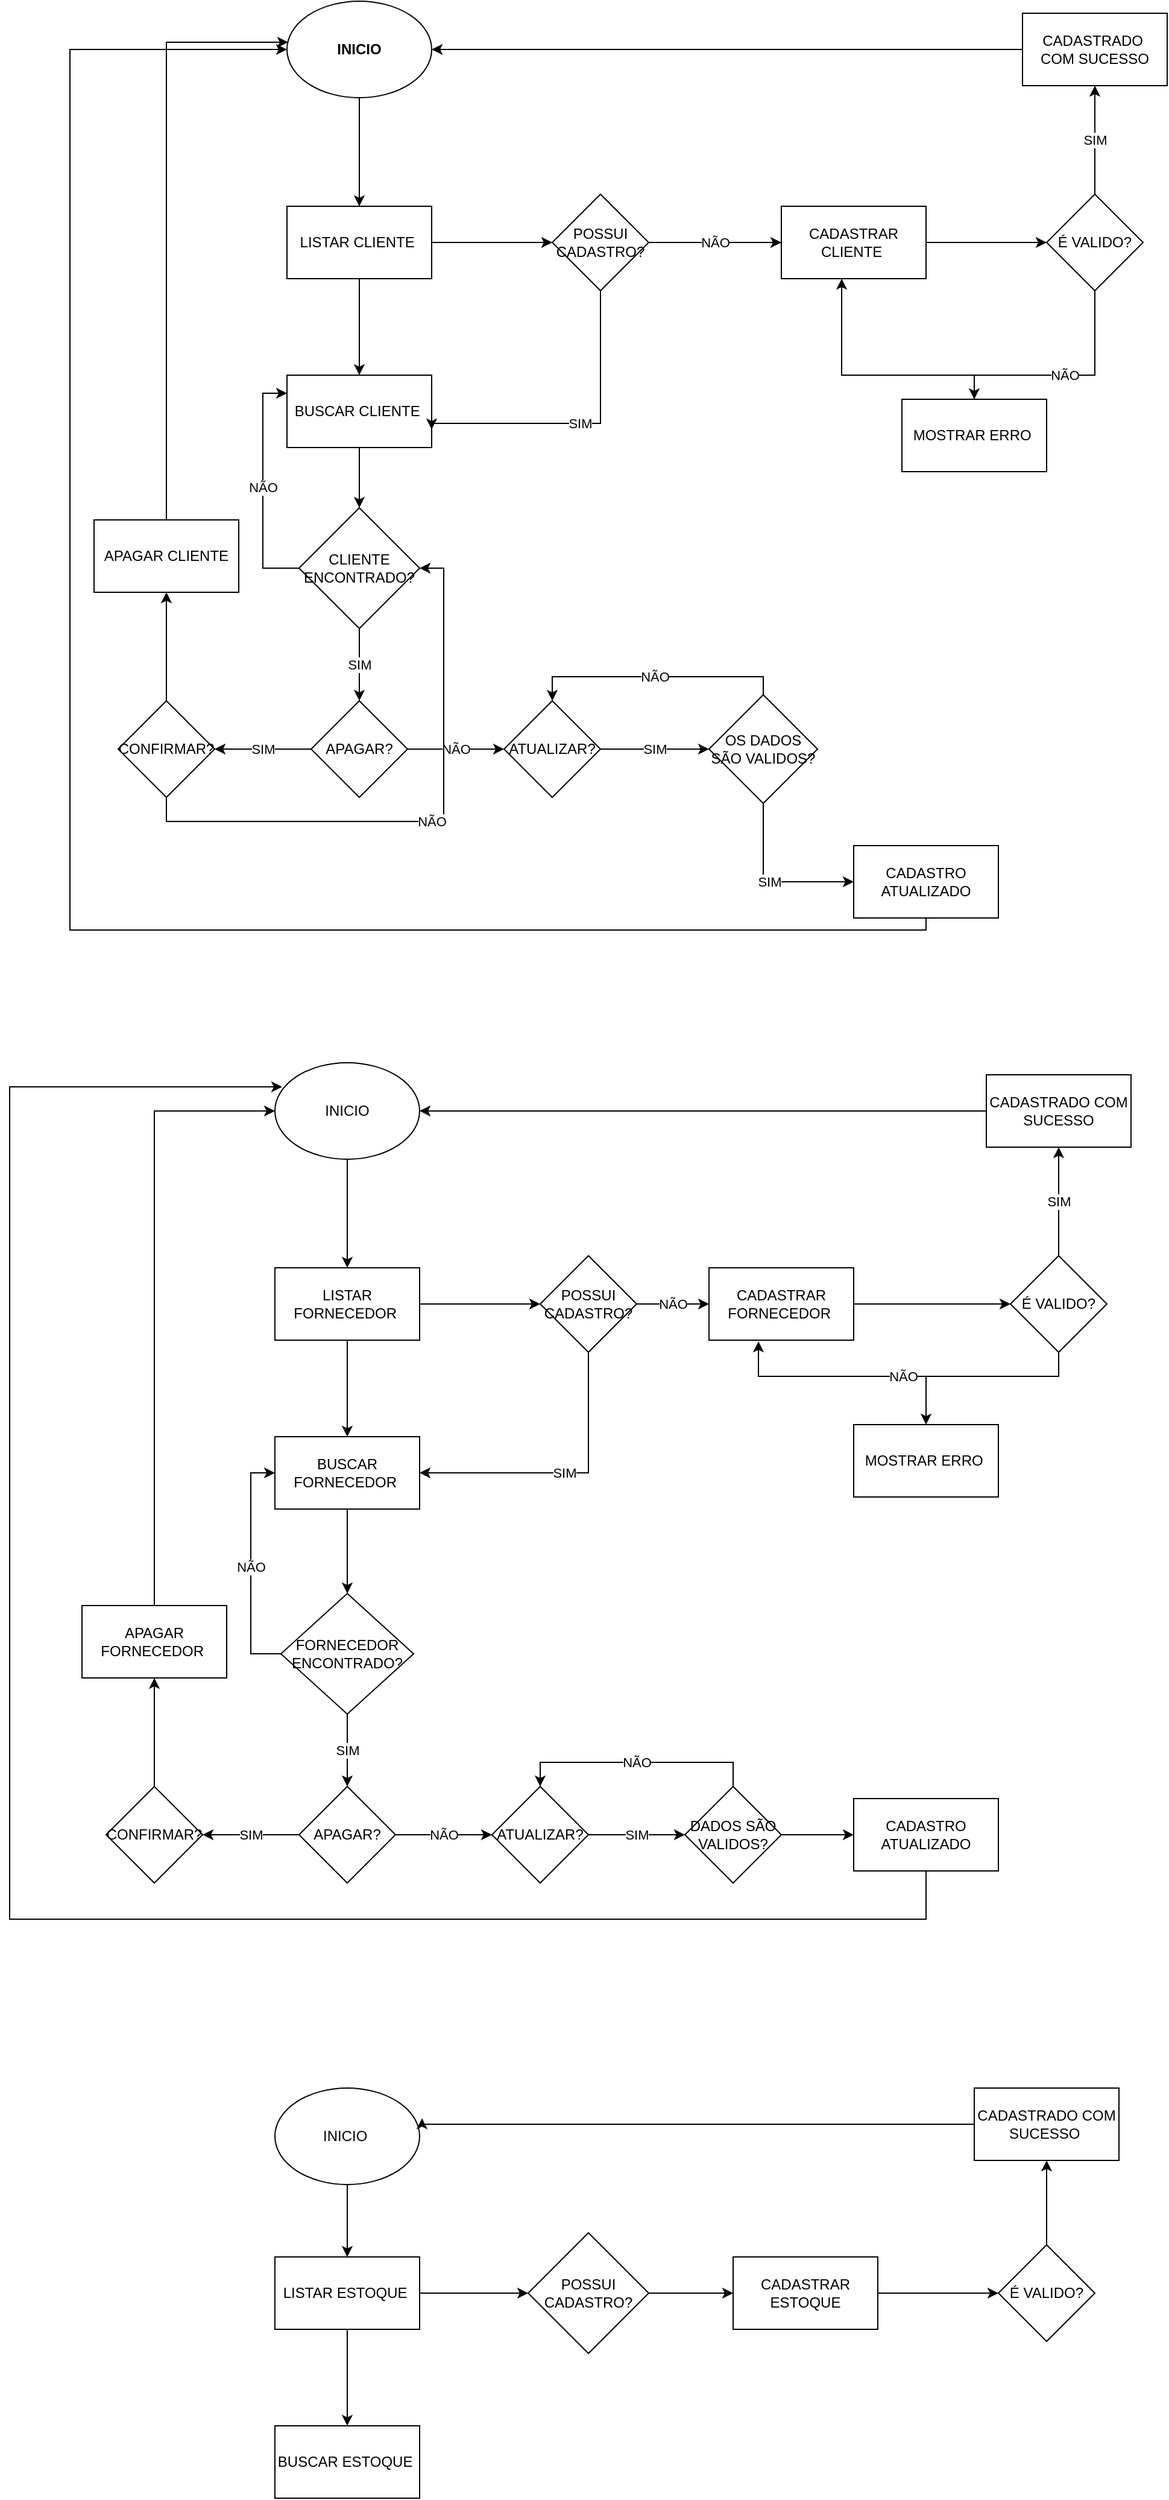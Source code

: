 <mxfile version="24.4.7" type="device">
  <diagram name="Página-1" id="-c2QyconOCnsrTDdFJ5u">
    <mxGraphModel dx="2261" dy="782" grid="1" gridSize="10" guides="1" tooltips="1" connect="1" arrows="1" fold="1" page="1" pageScale="1" pageWidth="827" pageHeight="1169" math="0" shadow="0">
      <root>
        <mxCell id="0" />
        <mxCell id="1" parent="0" />
        <mxCell id="rgNGae-GPq3PH6ZiQCpS-5" value="" style="edgeStyle=orthogonalEdgeStyle;rounded=0;orthogonalLoop=1;jettySize=auto;html=1;" parent="1" source="rgNGae-GPq3PH6ZiQCpS-1" target="rgNGae-GPq3PH6ZiQCpS-4" edge="1">
          <mxGeometry relative="1" as="geometry" />
        </mxCell>
        <mxCell id="rgNGae-GPq3PH6ZiQCpS-1" value="&lt;b&gt;INICIO&lt;/b&gt;" style="ellipse;whiteSpace=wrap;html=1;" parent="1" vertex="1">
          <mxGeometry x="10" y="30" width="120" height="80" as="geometry" />
        </mxCell>
        <mxCell id="rgNGae-GPq3PH6ZiQCpS-9" value="" style="edgeStyle=orthogonalEdgeStyle;rounded=0;orthogonalLoop=1;jettySize=auto;html=1;" parent="1" source="rgNGae-GPq3PH6ZiQCpS-4" target="rgNGae-GPq3PH6ZiQCpS-8" edge="1">
          <mxGeometry relative="1" as="geometry" />
        </mxCell>
        <mxCell id="rgNGae-GPq3PH6ZiQCpS-11" value="" style="edgeStyle=orthogonalEdgeStyle;rounded=0;orthogonalLoop=1;jettySize=auto;html=1;" parent="1" source="rgNGae-GPq3PH6ZiQCpS-4" target="rgNGae-GPq3PH6ZiQCpS-10" edge="1">
          <mxGeometry relative="1" as="geometry" />
        </mxCell>
        <mxCell id="rgNGae-GPq3PH6ZiQCpS-4" value="LISTAR CLIENTE&amp;nbsp;" style="whiteSpace=wrap;html=1;" parent="1" vertex="1">
          <mxGeometry x="10" y="200" width="120" height="60" as="geometry" />
        </mxCell>
        <mxCell id="rgNGae-GPq3PH6ZiQCpS-67" value="" style="edgeStyle=orthogonalEdgeStyle;rounded=0;orthogonalLoop=1;jettySize=auto;html=1;" parent="1" source="rgNGae-GPq3PH6ZiQCpS-8" target="rgNGae-GPq3PH6ZiQCpS-66" edge="1">
          <mxGeometry relative="1" as="geometry" />
        </mxCell>
        <mxCell id="rgNGae-GPq3PH6ZiQCpS-8" value="BUSCAR CLIENTE&amp;nbsp;" style="whiteSpace=wrap;html=1;" parent="1" vertex="1">
          <mxGeometry x="10" y="340" width="120" height="60" as="geometry" />
        </mxCell>
        <mxCell id="rgNGae-GPq3PH6ZiQCpS-14" value="NÃO" style="edgeStyle=orthogonalEdgeStyle;rounded=0;orthogonalLoop=1;jettySize=auto;html=1;" parent="1" source="rgNGae-GPq3PH6ZiQCpS-10" target="rgNGae-GPq3PH6ZiQCpS-12" edge="1">
          <mxGeometry relative="1" as="geometry" />
        </mxCell>
        <mxCell id="rgNGae-GPq3PH6ZiQCpS-15" value="SIM" style="edgeStyle=orthogonalEdgeStyle;rounded=0;orthogonalLoop=1;jettySize=auto;html=1;entryX=1;entryY=0.75;entryDx=0;entryDy=0;" parent="1" source="rgNGae-GPq3PH6ZiQCpS-10" target="rgNGae-GPq3PH6ZiQCpS-8" edge="1">
          <mxGeometry relative="1" as="geometry">
            <mxPoint x="180" y="420" as="targetPoint" />
            <Array as="points">
              <mxPoint x="270" y="380" />
              <mxPoint x="130" y="380" />
            </Array>
          </mxGeometry>
        </mxCell>
        <mxCell id="rgNGae-GPq3PH6ZiQCpS-10" value="POSSUI CADASTRO?" style="rhombus;whiteSpace=wrap;html=1;" parent="1" vertex="1">
          <mxGeometry x="230" y="190" width="80" height="80" as="geometry" />
        </mxCell>
        <mxCell id="rgNGae-GPq3PH6ZiQCpS-17" value="" style="edgeStyle=orthogonalEdgeStyle;rounded=0;orthogonalLoop=1;jettySize=auto;html=1;" parent="1" source="rgNGae-GPq3PH6ZiQCpS-12" target="rgNGae-GPq3PH6ZiQCpS-16" edge="1">
          <mxGeometry relative="1" as="geometry" />
        </mxCell>
        <mxCell id="rgNGae-GPq3PH6ZiQCpS-12" value="CADASTRAR CLIENTE&amp;nbsp;" style="whiteSpace=wrap;html=1;" parent="1" vertex="1">
          <mxGeometry x="420" y="200" width="120" height="60" as="geometry" />
        </mxCell>
        <mxCell id="rgNGae-GPq3PH6ZiQCpS-37" value="NÃO" style="edgeStyle=orthogonalEdgeStyle;rounded=0;orthogonalLoop=1;jettySize=auto;html=1;" parent="1" source="rgNGae-GPq3PH6ZiQCpS-16" target="rgNGae-GPq3PH6ZiQCpS-36" edge="1">
          <mxGeometry relative="1" as="geometry">
            <Array as="points">
              <mxPoint x="680" y="340" />
              <mxPoint x="580" y="340" />
            </Array>
          </mxGeometry>
        </mxCell>
        <mxCell id="rgNGae-GPq3PH6ZiQCpS-58" value="SIM" style="edgeStyle=orthogonalEdgeStyle;rounded=0;orthogonalLoop=1;jettySize=auto;html=1;" parent="1" source="rgNGae-GPq3PH6ZiQCpS-16" target="rgNGae-GPq3PH6ZiQCpS-57" edge="1">
          <mxGeometry relative="1" as="geometry" />
        </mxCell>
        <mxCell id="rgNGae-GPq3PH6ZiQCpS-16" value="É VALIDO?" style="rhombus;whiteSpace=wrap;html=1;" parent="1" vertex="1">
          <mxGeometry x="640" y="190" width="80" height="80" as="geometry" />
        </mxCell>
        <mxCell id="rgNGae-GPq3PH6ZiQCpS-36" value="MOSTRAR ERRO&amp;nbsp;" style="whiteSpace=wrap;html=1;" parent="1" vertex="1">
          <mxGeometry x="520" y="360" width="120" height="60" as="geometry" />
        </mxCell>
        <mxCell id="rgNGae-GPq3PH6ZiQCpS-41" style="edgeStyle=orthogonalEdgeStyle;rounded=0;orthogonalLoop=1;jettySize=auto;html=1;entryX=0.417;entryY=1;entryDx=0;entryDy=0;entryPerimeter=0;" parent="1" source="rgNGae-GPq3PH6ZiQCpS-36" target="rgNGae-GPq3PH6ZiQCpS-12" edge="1">
          <mxGeometry relative="1" as="geometry">
            <Array as="points">
              <mxPoint x="580" y="340" />
              <mxPoint x="470" y="340" />
            </Array>
          </mxGeometry>
        </mxCell>
        <mxCell id="rgNGae-GPq3PH6ZiQCpS-62" style="edgeStyle=orthogonalEdgeStyle;rounded=0;orthogonalLoop=1;jettySize=auto;html=1;entryX=1;entryY=0.5;entryDx=0;entryDy=0;" parent="1" source="rgNGae-GPq3PH6ZiQCpS-57" target="rgNGae-GPq3PH6ZiQCpS-1" edge="1">
          <mxGeometry relative="1" as="geometry" />
        </mxCell>
        <mxCell id="rgNGae-GPq3PH6ZiQCpS-57" value="CADASTRADO&amp;nbsp;&lt;div&gt;COM SUCESSO&lt;/div&gt;" style="whiteSpace=wrap;html=1;" parent="1" vertex="1">
          <mxGeometry x="620" y="40" width="120" height="60" as="geometry" />
        </mxCell>
        <mxCell id="rgNGae-GPq3PH6ZiQCpS-69" value="NÃO" style="edgeStyle=orthogonalEdgeStyle;rounded=0;orthogonalLoop=1;jettySize=auto;html=1;entryX=0;entryY=0.25;entryDx=0;entryDy=0;" parent="1" source="rgNGae-GPq3PH6ZiQCpS-66" target="rgNGae-GPq3PH6ZiQCpS-8" edge="1">
          <mxGeometry relative="1" as="geometry">
            <Array as="points">
              <mxPoint x="-10" y="500" />
              <mxPoint x="-10" y="355" />
            </Array>
          </mxGeometry>
        </mxCell>
        <mxCell id="rgNGae-GPq3PH6ZiQCpS-94" value="SIM" style="edgeStyle=orthogonalEdgeStyle;rounded=0;orthogonalLoop=1;jettySize=auto;html=1;" parent="1" source="rgNGae-GPq3PH6ZiQCpS-66" target="rgNGae-GPq3PH6ZiQCpS-70" edge="1">
          <mxGeometry relative="1" as="geometry" />
        </mxCell>
        <mxCell id="rgNGae-GPq3PH6ZiQCpS-66" value="CLIENTE ENCONTRADO?" style="rhombus;whiteSpace=wrap;html=1;" parent="1" vertex="1">
          <mxGeometry x="20" y="450" width="100" height="100" as="geometry" />
        </mxCell>
        <mxCell id="rgNGae-GPq3PH6ZiQCpS-73" value="SIM" style="edgeStyle=orthogonalEdgeStyle;rounded=0;orthogonalLoop=1;jettySize=auto;html=1;" parent="1" source="rgNGae-GPq3PH6ZiQCpS-70" target="rgNGae-GPq3PH6ZiQCpS-72" edge="1">
          <mxGeometry relative="1" as="geometry" />
        </mxCell>
        <mxCell id="rgNGae-GPq3PH6ZiQCpS-84" value="NÃO" style="edgeStyle=orthogonalEdgeStyle;rounded=0;orthogonalLoop=1;jettySize=auto;html=1;" parent="1" source="rgNGae-GPq3PH6ZiQCpS-70" target="rgNGae-GPq3PH6ZiQCpS-83" edge="1">
          <mxGeometry relative="1" as="geometry" />
        </mxCell>
        <mxCell id="rgNGae-GPq3PH6ZiQCpS-70" value="APAGAR?" style="rhombus;whiteSpace=wrap;html=1;" parent="1" vertex="1">
          <mxGeometry x="30" y="610" width="80" height="80" as="geometry" />
        </mxCell>
        <mxCell id="rgNGae-GPq3PH6ZiQCpS-77" value="" style="edgeStyle=orthogonalEdgeStyle;rounded=0;orthogonalLoop=1;jettySize=auto;html=1;" parent="1" source="rgNGae-GPq3PH6ZiQCpS-72" target="rgNGae-GPq3PH6ZiQCpS-76" edge="1">
          <mxGeometry relative="1" as="geometry" />
        </mxCell>
        <mxCell id="rgNGae-GPq3PH6ZiQCpS-81" value="NÃO" style="edgeStyle=orthogonalEdgeStyle;rounded=0;orthogonalLoop=1;jettySize=auto;html=1;entryX=1;entryY=0.5;entryDx=0;entryDy=0;" parent="1" source="rgNGae-GPq3PH6ZiQCpS-72" target="rgNGae-GPq3PH6ZiQCpS-66" edge="1">
          <mxGeometry relative="1" as="geometry">
            <Array as="points">
              <mxPoint x="-90" y="710" />
              <mxPoint x="140" y="710" />
              <mxPoint x="140" y="500" />
            </Array>
          </mxGeometry>
        </mxCell>
        <mxCell id="rgNGae-GPq3PH6ZiQCpS-72" value="CONFIRMAR?" style="rhombus;whiteSpace=wrap;html=1;" parent="1" vertex="1">
          <mxGeometry x="-130" y="610" width="80" height="80" as="geometry" />
        </mxCell>
        <mxCell id="rgNGae-GPq3PH6ZiQCpS-76" value="APAGAR CLIENTE" style="whiteSpace=wrap;html=1;" parent="1" vertex="1">
          <mxGeometry x="-150" y="460" width="120" height="60" as="geometry" />
        </mxCell>
        <mxCell id="rgNGae-GPq3PH6ZiQCpS-78" style="edgeStyle=orthogonalEdgeStyle;rounded=0;orthogonalLoop=1;jettySize=auto;html=1;entryX=0.008;entryY=0.425;entryDx=0;entryDy=0;entryPerimeter=0;" parent="1" source="rgNGae-GPq3PH6ZiQCpS-76" target="rgNGae-GPq3PH6ZiQCpS-1" edge="1">
          <mxGeometry relative="1" as="geometry">
            <Array as="points">
              <mxPoint x="-90" y="64" />
            </Array>
          </mxGeometry>
        </mxCell>
        <mxCell id="rgNGae-GPq3PH6ZiQCpS-86" value="SIM" style="edgeStyle=orthogonalEdgeStyle;rounded=0;orthogonalLoop=1;jettySize=auto;html=1;" parent="1" source="rgNGae-GPq3PH6ZiQCpS-83" target="rgNGae-GPq3PH6ZiQCpS-85" edge="1">
          <mxGeometry relative="1" as="geometry" />
        </mxCell>
        <mxCell id="rgNGae-GPq3PH6ZiQCpS-83" value="ATUALIZAR?" style="rhombus;whiteSpace=wrap;html=1;" parent="1" vertex="1">
          <mxGeometry x="190" y="610" width="80" height="80" as="geometry" />
        </mxCell>
        <mxCell id="rgNGae-GPq3PH6ZiQCpS-90" value="SIM" style="edgeStyle=orthogonalEdgeStyle;rounded=0;orthogonalLoop=1;jettySize=auto;html=1;" parent="1" source="rgNGae-GPq3PH6ZiQCpS-85" target="rgNGae-GPq3PH6ZiQCpS-89" edge="1">
          <mxGeometry relative="1" as="geometry">
            <Array as="points">
              <mxPoint x="405" y="760" />
            </Array>
          </mxGeometry>
        </mxCell>
        <mxCell id="rgNGae-GPq3PH6ZiQCpS-92" value="NÃO" style="edgeStyle=orthogonalEdgeStyle;rounded=0;orthogonalLoop=1;jettySize=auto;html=1;entryX=0.5;entryY=0;entryDx=0;entryDy=0;" parent="1" source="rgNGae-GPq3PH6ZiQCpS-85" target="rgNGae-GPq3PH6ZiQCpS-83" edge="1">
          <mxGeometry relative="1" as="geometry">
            <Array as="points">
              <mxPoint x="405" y="590" />
              <mxPoint x="230" y="590" />
            </Array>
          </mxGeometry>
        </mxCell>
        <mxCell id="rgNGae-GPq3PH6ZiQCpS-85" value="OS DADOS SÃO VALIDOS?" style="rhombus;whiteSpace=wrap;html=1;" parent="1" vertex="1">
          <mxGeometry x="360" y="605" width="90" height="90" as="geometry" />
        </mxCell>
        <mxCell id="rgNGae-GPq3PH6ZiQCpS-93" style="edgeStyle=orthogonalEdgeStyle;rounded=0;orthogonalLoop=1;jettySize=auto;html=1;entryX=0;entryY=0.5;entryDx=0;entryDy=0;" parent="1" source="rgNGae-GPq3PH6ZiQCpS-89" target="rgNGae-GPq3PH6ZiQCpS-1" edge="1">
          <mxGeometry relative="1" as="geometry">
            <Array as="points">
              <mxPoint x="540" y="800" />
              <mxPoint x="-170" y="800" />
              <mxPoint x="-170" y="70" />
            </Array>
          </mxGeometry>
        </mxCell>
        <mxCell id="rgNGae-GPq3PH6ZiQCpS-89" value="CADASTRO ATUALIZADO" style="whiteSpace=wrap;html=1;" parent="1" vertex="1">
          <mxGeometry x="480" y="730" width="120" height="60" as="geometry" />
        </mxCell>
        <mxCell id="Fiw9YNF2Q4vRS0ur8zdI-45" value="" style="edgeStyle=orthogonalEdgeStyle;rounded=0;orthogonalLoop=1;jettySize=auto;html=1;" edge="1" parent="1" source="Fiw9YNF2Q4vRS0ur8zdI-1" target="Fiw9YNF2Q4vRS0ur8zdI-44">
          <mxGeometry relative="1" as="geometry" />
        </mxCell>
        <mxCell id="Fiw9YNF2Q4vRS0ur8zdI-1" value="INICIO" style="ellipse;whiteSpace=wrap;html=1;" vertex="1" parent="1">
          <mxGeometry y="910" width="120" height="80" as="geometry" />
        </mxCell>
        <mxCell id="Fiw9YNF2Q4vRS0ur8zdI-47" value="" style="edgeStyle=orthogonalEdgeStyle;rounded=0;orthogonalLoop=1;jettySize=auto;html=1;" edge="1" parent="1" source="Fiw9YNF2Q4vRS0ur8zdI-44" target="Fiw9YNF2Q4vRS0ur8zdI-46">
          <mxGeometry relative="1" as="geometry" />
        </mxCell>
        <mxCell id="Fiw9YNF2Q4vRS0ur8zdI-64" value="" style="edgeStyle=orthogonalEdgeStyle;rounded=0;orthogonalLoop=1;jettySize=auto;html=1;" edge="1" parent="1" source="Fiw9YNF2Q4vRS0ur8zdI-44" target="Fiw9YNF2Q4vRS0ur8zdI-63">
          <mxGeometry relative="1" as="geometry" />
        </mxCell>
        <mxCell id="Fiw9YNF2Q4vRS0ur8zdI-44" value="LISTAR FORNECEDOR&amp;nbsp;" style="whiteSpace=wrap;html=1;" vertex="1" parent="1">
          <mxGeometry y="1080" width="120" height="60" as="geometry" />
        </mxCell>
        <mxCell id="Fiw9YNF2Q4vRS0ur8zdI-57" value="NÃO" style="edgeStyle=orthogonalEdgeStyle;rounded=0;orthogonalLoop=1;jettySize=auto;html=1;" edge="1" parent="1" source="Fiw9YNF2Q4vRS0ur8zdI-46" target="Fiw9YNF2Q4vRS0ur8zdI-56">
          <mxGeometry relative="1" as="geometry" />
        </mxCell>
        <mxCell id="Fiw9YNF2Q4vRS0ur8zdI-66" value="SIM" style="edgeStyle=orthogonalEdgeStyle;rounded=0;orthogonalLoop=1;jettySize=auto;html=1;entryX=1;entryY=0.5;entryDx=0;entryDy=0;" edge="1" parent="1" source="Fiw9YNF2Q4vRS0ur8zdI-46" target="Fiw9YNF2Q4vRS0ur8zdI-63">
          <mxGeometry relative="1" as="geometry">
            <mxPoint x="140" y="1280" as="targetPoint" />
            <Array as="points">
              <mxPoint x="260" y="1250" />
            </Array>
          </mxGeometry>
        </mxCell>
        <mxCell id="Fiw9YNF2Q4vRS0ur8zdI-46" value="POSSUI CADASTRO?" style="rhombus;whiteSpace=wrap;html=1;" vertex="1" parent="1">
          <mxGeometry x="220" y="1070" width="80" height="80" as="geometry" />
        </mxCell>
        <mxCell id="Fiw9YNF2Q4vRS0ur8zdI-53" value="SIM" style="edgeStyle=orthogonalEdgeStyle;rounded=0;orthogonalLoop=1;jettySize=auto;html=1;" edge="1" parent="1" source="Fiw9YNF2Q4vRS0ur8zdI-50" target="Fiw9YNF2Q4vRS0ur8zdI-52">
          <mxGeometry relative="1" as="geometry" />
        </mxCell>
        <mxCell id="Fiw9YNF2Q4vRS0ur8zdI-61" value="" style="edgeStyle=orthogonalEdgeStyle;rounded=0;orthogonalLoop=1;jettySize=auto;html=1;" edge="1" parent="1" source="Fiw9YNF2Q4vRS0ur8zdI-50" target="Fiw9YNF2Q4vRS0ur8zdI-60">
          <mxGeometry relative="1" as="geometry">
            <Array as="points">
              <mxPoint x="650" y="1170" />
              <mxPoint x="540" y="1170" />
            </Array>
          </mxGeometry>
        </mxCell>
        <mxCell id="Fiw9YNF2Q4vRS0ur8zdI-50" value="É VALIDO?" style="rhombus;whiteSpace=wrap;html=1;" vertex="1" parent="1">
          <mxGeometry x="610" y="1070" width="80" height="80" as="geometry" />
        </mxCell>
        <mxCell id="Fiw9YNF2Q4vRS0ur8zdI-54" style="edgeStyle=orthogonalEdgeStyle;rounded=0;orthogonalLoop=1;jettySize=auto;html=1;entryX=1;entryY=0.5;entryDx=0;entryDy=0;" edge="1" parent="1" source="Fiw9YNF2Q4vRS0ur8zdI-52" target="Fiw9YNF2Q4vRS0ur8zdI-1">
          <mxGeometry relative="1" as="geometry" />
        </mxCell>
        <mxCell id="Fiw9YNF2Q4vRS0ur8zdI-52" value="CADASTRADO COM SUCESSO" style="whiteSpace=wrap;html=1;" vertex="1" parent="1">
          <mxGeometry x="590" y="920" width="120" height="60" as="geometry" />
        </mxCell>
        <mxCell id="Fiw9YNF2Q4vRS0ur8zdI-59" style="edgeStyle=orthogonalEdgeStyle;rounded=0;orthogonalLoop=1;jettySize=auto;html=1;entryX=0;entryY=0.5;entryDx=0;entryDy=0;" edge="1" parent="1" source="Fiw9YNF2Q4vRS0ur8zdI-56" target="Fiw9YNF2Q4vRS0ur8zdI-50">
          <mxGeometry relative="1" as="geometry" />
        </mxCell>
        <mxCell id="Fiw9YNF2Q4vRS0ur8zdI-56" value="CADASTRAR FORNECEDOR&amp;nbsp;" style="whiteSpace=wrap;html=1;" vertex="1" parent="1">
          <mxGeometry x="360" y="1080" width="120" height="60" as="geometry" />
        </mxCell>
        <mxCell id="Fiw9YNF2Q4vRS0ur8zdI-60" value="MOSTRAR ERRO&amp;nbsp;" style="whiteSpace=wrap;html=1;" vertex="1" parent="1">
          <mxGeometry x="480" y="1210" width="120" height="60" as="geometry" />
        </mxCell>
        <mxCell id="Fiw9YNF2Q4vRS0ur8zdI-62" value="NÃO" style="edgeStyle=orthogonalEdgeStyle;rounded=0;orthogonalLoop=1;jettySize=auto;html=1;entryX=0.342;entryY=1.017;entryDx=0;entryDy=0;entryPerimeter=0;" edge="1" parent="1" source="Fiw9YNF2Q4vRS0ur8zdI-50" target="Fiw9YNF2Q4vRS0ur8zdI-56">
          <mxGeometry relative="1" as="geometry">
            <Array as="points">
              <mxPoint x="650" y="1170" />
              <mxPoint x="401" y="1170" />
            </Array>
          </mxGeometry>
        </mxCell>
        <mxCell id="Fiw9YNF2Q4vRS0ur8zdI-68" value="" style="edgeStyle=orthogonalEdgeStyle;rounded=0;orthogonalLoop=1;jettySize=auto;html=1;" edge="1" parent="1" source="Fiw9YNF2Q4vRS0ur8zdI-63" target="Fiw9YNF2Q4vRS0ur8zdI-67">
          <mxGeometry relative="1" as="geometry" />
        </mxCell>
        <mxCell id="Fiw9YNF2Q4vRS0ur8zdI-63" value="BUSCAR FORNECEDOR&amp;nbsp;" style="whiteSpace=wrap;html=1;" vertex="1" parent="1">
          <mxGeometry y="1220" width="120" height="60" as="geometry" />
        </mxCell>
        <mxCell id="Fiw9YNF2Q4vRS0ur8zdI-69" value="NÃO" style="edgeStyle=orthogonalEdgeStyle;rounded=0;orthogonalLoop=1;jettySize=auto;html=1;entryX=0;entryY=0.5;entryDx=0;entryDy=0;" edge="1" parent="1" source="Fiw9YNF2Q4vRS0ur8zdI-67" target="Fiw9YNF2Q4vRS0ur8zdI-63">
          <mxGeometry relative="1" as="geometry">
            <Array as="points">
              <mxPoint x="-20" y="1400" />
              <mxPoint x="-20" y="1250" />
            </Array>
          </mxGeometry>
        </mxCell>
        <mxCell id="Fiw9YNF2Q4vRS0ur8zdI-71" value="SIM" style="edgeStyle=orthogonalEdgeStyle;rounded=0;orthogonalLoop=1;jettySize=auto;html=1;" edge="1" parent="1" source="Fiw9YNF2Q4vRS0ur8zdI-67" target="Fiw9YNF2Q4vRS0ur8zdI-70">
          <mxGeometry relative="1" as="geometry" />
        </mxCell>
        <mxCell id="Fiw9YNF2Q4vRS0ur8zdI-67" value="FORNECEDOR ENCONTRADO?" style="rhombus;whiteSpace=wrap;html=1;" vertex="1" parent="1">
          <mxGeometry x="5" y="1350" width="110" height="100" as="geometry" />
        </mxCell>
        <mxCell id="Fiw9YNF2Q4vRS0ur8zdI-73" value="SIM" style="edgeStyle=orthogonalEdgeStyle;rounded=0;orthogonalLoop=1;jettySize=auto;html=1;" edge="1" parent="1" source="Fiw9YNF2Q4vRS0ur8zdI-70" target="Fiw9YNF2Q4vRS0ur8zdI-72">
          <mxGeometry relative="1" as="geometry" />
        </mxCell>
        <mxCell id="Fiw9YNF2Q4vRS0ur8zdI-80" value="NÃO" style="edgeStyle=orthogonalEdgeStyle;rounded=0;orthogonalLoop=1;jettySize=auto;html=1;" edge="1" parent="1" source="Fiw9YNF2Q4vRS0ur8zdI-70" target="Fiw9YNF2Q4vRS0ur8zdI-79">
          <mxGeometry relative="1" as="geometry" />
        </mxCell>
        <mxCell id="Fiw9YNF2Q4vRS0ur8zdI-70" value="APAGAR?" style="rhombus;whiteSpace=wrap;html=1;" vertex="1" parent="1">
          <mxGeometry x="20" y="1510" width="80" height="80" as="geometry" />
        </mxCell>
        <mxCell id="Fiw9YNF2Q4vRS0ur8zdI-75" value="" style="edgeStyle=orthogonalEdgeStyle;rounded=0;orthogonalLoop=1;jettySize=auto;html=1;" edge="1" parent="1" source="Fiw9YNF2Q4vRS0ur8zdI-72" target="Fiw9YNF2Q4vRS0ur8zdI-74">
          <mxGeometry relative="1" as="geometry" />
        </mxCell>
        <mxCell id="Fiw9YNF2Q4vRS0ur8zdI-72" value="CONFIRMAR?" style="rhombus;whiteSpace=wrap;html=1;" vertex="1" parent="1">
          <mxGeometry x="-140" y="1510" width="80" height="80" as="geometry" />
        </mxCell>
        <mxCell id="Fiw9YNF2Q4vRS0ur8zdI-76" style="edgeStyle=orthogonalEdgeStyle;rounded=0;orthogonalLoop=1;jettySize=auto;html=1;entryX=0;entryY=0.5;entryDx=0;entryDy=0;" edge="1" parent="1" source="Fiw9YNF2Q4vRS0ur8zdI-74" target="Fiw9YNF2Q4vRS0ur8zdI-1">
          <mxGeometry relative="1" as="geometry">
            <Array as="points">
              <mxPoint x="-100" y="950" />
            </Array>
          </mxGeometry>
        </mxCell>
        <mxCell id="Fiw9YNF2Q4vRS0ur8zdI-74" value="APAGAR FORNECEDOR&amp;nbsp;" style="whiteSpace=wrap;html=1;" vertex="1" parent="1">
          <mxGeometry x="-160" y="1360" width="120" height="60" as="geometry" />
        </mxCell>
        <mxCell id="Fiw9YNF2Q4vRS0ur8zdI-82" value="SIM" style="edgeStyle=orthogonalEdgeStyle;rounded=0;orthogonalLoop=1;jettySize=auto;html=1;" edge="1" parent="1" source="Fiw9YNF2Q4vRS0ur8zdI-79" target="Fiw9YNF2Q4vRS0ur8zdI-81">
          <mxGeometry relative="1" as="geometry" />
        </mxCell>
        <mxCell id="Fiw9YNF2Q4vRS0ur8zdI-79" value="ATUALIZAR?" style="rhombus;whiteSpace=wrap;html=1;" vertex="1" parent="1">
          <mxGeometry x="180" y="1510" width="80" height="80" as="geometry" />
        </mxCell>
        <mxCell id="Fiw9YNF2Q4vRS0ur8zdI-83" value="NÃO" style="edgeStyle=orthogonalEdgeStyle;rounded=0;orthogonalLoop=1;jettySize=auto;html=1;entryX=0.5;entryY=0;entryDx=0;entryDy=0;" edge="1" parent="1" source="Fiw9YNF2Q4vRS0ur8zdI-81" target="Fiw9YNF2Q4vRS0ur8zdI-79">
          <mxGeometry relative="1" as="geometry">
            <Array as="points">
              <mxPoint x="380" y="1490" />
              <mxPoint x="220" y="1490" />
            </Array>
          </mxGeometry>
        </mxCell>
        <mxCell id="Fiw9YNF2Q4vRS0ur8zdI-85" value="" style="edgeStyle=orthogonalEdgeStyle;rounded=0;orthogonalLoop=1;jettySize=auto;html=1;" edge="1" parent="1" source="Fiw9YNF2Q4vRS0ur8zdI-81" target="Fiw9YNF2Q4vRS0ur8zdI-84">
          <mxGeometry relative="1" as="geometry" />
        </mxCell>
        <mxCell id="Fiw9YNF2Q4vRS0ur8zdI-81" value="DADOS SÃO VALIDOS?" style="rhombus;whiteSpace=wrap;html=1;" vertex="1" parent="1">
          <mxGeometry x="340" y="1510" width="80" height="80" as="geometry" />
        </mxCell>
        <mxCell id="Fiw9YNF2Q4vRS0ur8zdI-86" style="edgeStyle=orthogonalEdgeStyle;rounded=0;orthogonalLoop=1;jettySize=auto;html=1;entryX=0.05;entryY=0.25;entryDx=0;entryDy=0;entryPerimeter=0;" edge="1" parent="1" source="Fiw9YNF2Q4vRS0ur8zdI-84" target="Fiw9YNF2Q4vRS0ur8zdI-1">
          <mxGeometry relative="1" as="geometry">
            <mxPoint y="930" as="targetPoint" />
            <Array as="points">
              <mxPoint x="540" y="1620" />
              <mxPoint x="-220" y="1620" />
              <mxPoint x="-220" y="930" />
            </Array>
          </mxGeometry>
        </mxCell>
        <mxCell id="Fiw9YNF2Q4vRS0ur8zdI-84" value="CADASTRO ATUALIZADO" style="whiteSpace=wrap;html=1;" vertex="1" parent="1">
          <mxGeometry x="480" y="1520" width="120" height="60" as="geometry" />
        </mxCell>
        <mxCell id="Fiw9YNF2Q4vRS0ur8zdI-89" value="" style="edgeStyle=orthogonalEdgeStyle;rounded=0;orthogonalLoop=1;jettySize=auto;html=1;" edge="1" parent="1" source="Fiw9YNF2Q4vRS0ur8zdI-87" target="Fiw9YNF2Q4vRS0ur8zdI-88">
          <mxGeometry relative="1" as="geometry" />
        </mxCell>
        <mxCell id="Fiw9YNF2Q4vRS0ur8zdI-87" value="INICIO&amp;nbsp;" style="ellipse;whiteSpace=wrap;html=1;" vertex="1" parent="1">
          <mxGeometry y="1760" width="120" height="80" as="geometry" />
        </mxCell>
        <mxCell id="Fiw9YNF2Q4vRS0ur8zdI-91" value="" style="edgeStyle=orthogonalEdgeStyle;rounded=0;orthogonalLoop=1;jettySize=auto;html=1;" edge="1" parent="1" source="Fiw9YNF2Q4vRS0ur8zdI-88" target="Fiw9YNF2Q4vRS0ur8zdI-90">
          <mxGeometry relative="1" as="geometry" />
        </mxCell>
        <mxCell id="Fiw9YNF2Q4vRS0ur8zdI-100" value="" style="edgeStyle=orthogonalEdgeStyle;rounded=0;orthogonalLoop=1;jettySize=auto;html=1;" edge="1" parent="1" source="Fiw9YNF2Q4vRS0ur8zdI-88" target="Fiw9YNF2Q4vRS0ur8zdI-99">
          <mxGeometry relative="1" as="geometry" />
        </mxCell>
        <mxCell id="Fiw9YNF2Q4vRS0ur8zdI-88" value="LISTAR ESTOQUE&amp;nbsp;" style="whiteSpace=wrap;html=1;" vertex="1" parent="1">
          <mxGeometry y="1900" width="120" height="60" as="geometry" />
        </mxCell>
        <mxCell id="Fiw9YNF2Q4vRS0ur8zdI-93" value="" style="edgeStyle=orthogonalEdgeStyle;rounded=0;orthogonalLoop=1;jettySize=auto;html=1;" edge="1" parent="1" source="Fiw9YNF2Q4vRS0ur8zdI-90" target="Fiw9YNF2Q4vRS0ur8zdI-92">
          <mxGeometry relative="1" as="geometry" />
        </mxCell>
        <mxCell id="Fiw9YNF2Q4vRS0ur8zdI-90" value="POSSUI CADASTRO?" style="rhombus;whiteSpace=wrap;html=1;" vertex="1" parent="1">
          <mxGeometry x="210" y="1880" width="100" height="100" as="geometry" />
        </mxCell>
        <mxCell id="Fiw9YNF2Q4vRS0ur8zdI-95" value="" style="edgeStyle=orthogonalEdgeStyle;rounded=0;orthogonalLoop=1;jettySize=auto;html=1;" edge="1" parent="1" source="Fiw9YNF2Q4vRS0ur8zdI-92" target="Fiw9YNF2Q4vRS0ur8zdI-94">
          <mxGeometry relative="1" as="geometry" />
        </mxCell>
        <mxCell id="Fiw9YNF2Q4vRS0ur8zdI-92" value="CADASTRAR ESTOQUE" style="whiteSpace=wrap;html=1;" vertex="1" parent="1">
          <mxGeometry x="380" y="1900" width="120" height="60" as="geometry" />
        </mxCell>
        <mxCell id="Fiw9YNF2Q4vRS0ur8zdI-97" value="" style="edgeStyle=orthogonalEdgeStyle;rounded=0;orthogonalLoop=1;jettySize=auto;html=1;" edge="1" parent="1" source="Fiw9YNF2Q4vRS0ur8zdI-94" target="Fiw9YNF2Q4vRS0ur8zdI-96">
          <mxGeometry relative="1" as="geometry" />
        </mxCell>
        <mxCell id="Fiw9YNF2Q4vRS0ur8zdI-94" value="É VALIDO?" style="rhombus;whiteSpace=wrap;html=1;" vertex="1" parent="1">
          <mxGeometry x="600" y="1890" width="80" height="80" as="geometry" />
        </mxCell>
        <mxCell id="Fiw9YNF2Q4vRS0ur8zdI-98" style="edgeStyle=orthogonalEdgeStyle;rounded=0;orthogonalLoop=1;jettySize=auto;html=1;entryX=1.017;entryY=0.313;entryDx=0;entryDy=0;entryPerimeter=0;" edge="1" parent="1" source="Fiw9YNF2Q4vRS0ur8zdI-96" target="Fiw9YNF2Q4vRS0ur8zdI-87">
          <mxGeometry relative="1" as="geometry">
            <mxPoint x="130" y="1790" as="targetPoint" />
            <Array as="points">
              <mxPoint x="122" y="1790" />
            </Array>
          </mxGeometry>
        </mxCell>
        <mxCell id="Fiw9YNF2Q4vRS0ur8zdI-96" value="CADASTRADO COM SUCESSO&amp;nbsp;" style="whiteSpace=wrap;html=1;" vertex="1" parent="1">
          <mxGeometry x="580" y="1760" width="120" height="60" as="geometry" />
        </mxCell>
        <mxCell id="Fiw9YNF2Q4vRS0ur8zdI-99" value="BUSCAR ESTOQUE&amp;nbsp;" style="whiteSpace=wrap;html=1;" vertex="1" parent="1">
          <mxGeometry y="2040" width="120" height="60" as="geometry" />
        </mxCell>
      </root>
    </mxGraphModel>
  </diagram>
</mxfile>

